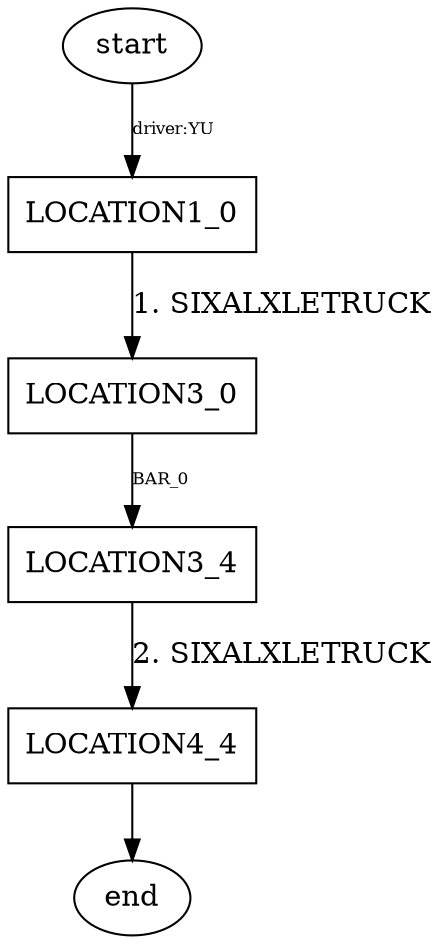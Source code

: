 digraph YU {
start [shape=ellipse, label=start]
start -> LOCATION1_0[ label="driver:YU", fontsize=8]
LOCATION1_0 [shape=box, label=LOCATION1_0];
LOCATION3_0 [shape=box, label=LOCATION3_0];
LOCATION1_0->LOCATION3_0[label ="1. SIXALXLETRUCK"];
LOCATION3_0->LOCATION3_4[label ="BAR_0"fontsize=8];
LOCATION3_4 [shape=box, label=LOCATION3_4];
LOCATION4_4 [shape=box, label=LOCATION4_4];
LOCATION3_4->LOCATION4_4[label ="2. SIXALXLETRUCK"];
end [shape=ellipse, label=end]
LOCATION4_4 -> end 
}
